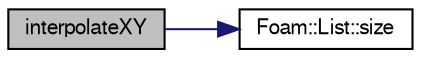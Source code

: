 digraph "interpolateXY"
{
  bgcolor="transparent";
  edge [fontname="FreeSans",fontsize="10",labelfontname="FreeSans",labelfontsize="10"];
  node [fontname="FreeSans",fontsize="10",shape=record];
  rankdir="LR";
  Node109847 [label="interpolateXY",height=0.2,width=0.4,color="black", fillcolor="grey75", style="filled", fontcolor="black"];
  Node109847 -> Node109848 [color="midnightblue",fontsize="10",style="solid",fontname="FreeSans"];
  Node109848 [label="Foam::List::size",height=0.2,width=0.4,color="black",URL="$a25694.html#a8a5f6fa29bd4b500caf186f60245b384",tooltip="Override size to be inconsistent with allocated storage. "];
}

